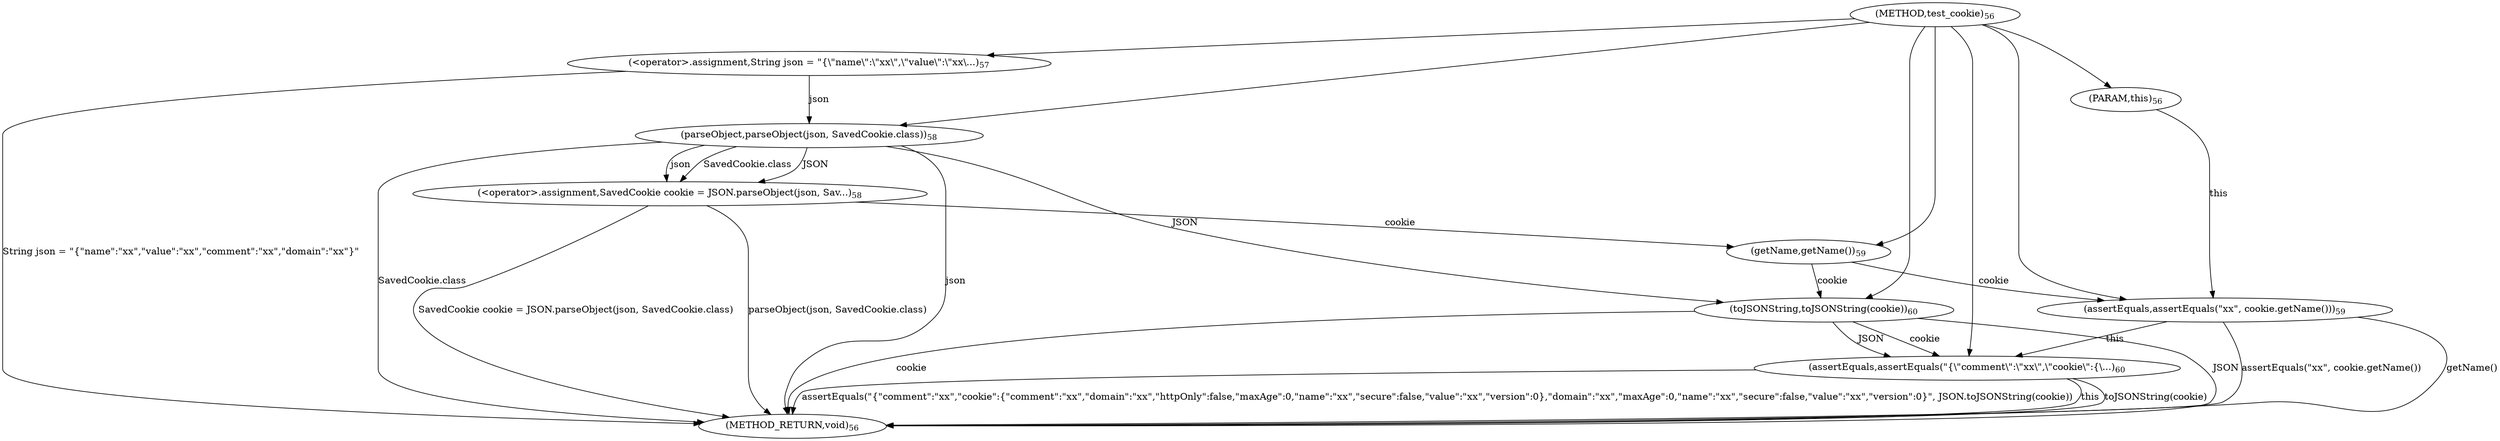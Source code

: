 digraph "test_cookie" {  
"133" [label = <(METHOD,test_cookie)<SUB>56</SUB>> ]
"159" [label = <(METHOD_RETURN,void)<SUB>56</SUB>> ]
"8" [label = <(PARAM,this)<SUB>56</SUB>> ]
"136" [label = <(&lt;operator&gt;.assignment,String json = &quot;{\&quot;name\&quot;:\&quot;xx\&quot;,\&quot;value\&quot;:\&quot;xx\...)<SUB>57</SUB>> ]
"140" [label = <(&lt;operator&gt;.assignment,SavedCookie cookie = JSON.parseObject(json, Sav...)<SUB>58</SUB>> ]
"148" [label = <(assertEquals,assertEquals(&quot;xx&quot;, cookie.getName()))<SUB>59</SUB>> ]
"152" [label = <(assertEquals,assertEquals(&quot;{\&quot;comment\&quot;:\&quot;xx\&quot;,\&quot;cookie\&quot;:{\...)<SUB>60</SUB>> ]
"136" [label = <(&lt;operator&gt;.assignment,String json = &quot;{\&quot;name\&quot;:\&quot;xx\&quot;,\&quot;value\&quot;:\&quot;xx\...)<SUB>57</SUB>> ]
"136" [label = <(&lt;operator&gt;.assignment,String json = &quot;{\&quot;name\&quot;:\&quot;xx\&quot;,\&quot;value\&quot;:\&quot;xx\...)<SUB>57</SUB>> ]
"140" [label = <(&lt;operator&gt;.assignment,SavedCookie cookie = JSON.parseObject(json, Sav...)<SUB>58</SUB>> ]
"140" [label = <(&lt;operator&gt;.assignment,SavedCookie cookie = JSON.parseObject(json, Sav...)<SUB>58</SUB>> ]
"148" [label = <(assertEquals,assertEquals(&quot;xx&quot;, cookie.getName()))<SUB>59</SUB>> ]
"148" [label = <(assertEquals,assertEquals(&quot;xx&quot;, cookie.getName()))<SUB>59</SUB>> ]
"148" [label = <(assertEquals,assertEquals(&quot;xx&quot;, cookie.getName()))<SUB>59</SUB>> ]
"152" [label = <(assertEquals,assertEquals(&quot;{\&quot;comment\&quot;:\&quot;xx\&quot;,\&quot;cookie\&quot;:{\...)<SUB>60</SUB>> ]
"152" [label = <(assertEquals,assertEquals(&quot;{\&quot;comment\&quot;:\&quot;xx\&quot;,\&quot;cookie\&quot;:{\...)<SUB>60</SUB>> ]
"152" [label = <(assertEquals,assertEquals(&quot;{\&quot;comment\&quot;:\&quot;xx\&quot;,\&quot;cookie\&quot;:{\...)<SUB>60</SUB>> ]
"142" [label = <(parseObject,parseObject(json, SavedCookie.class))<SUB>58</SUB>> ]
"142" [label = <(parseObject,parseObject(json, SavedCookie.class))<SUB>58</SUB>> ]
"142" [label = <(parseObject,parseObject(json, SavedCookie.class))<SUB>58</SUB>> ]
"150" [label = <(getName,getName())<SUB>59</SUB>> ]
"154" [label = <(toJSONString,toJSONString(cookie))<SUB>60</SUB>> ]
"154" [label = <(toJSONString,toJSONString(cookie))<SUB>60</SUB>> ]
  "136" -> "159"  [ label = "String json = &quot;{\&quot;name\&quot;:\&quot;xx\&quot;,\&quot;value\&quot;:\&quot;xx\&quot;,\&quot;comment\&quot;:\&quot;xx\&quot;,\&quot;domain\&quot;:\&quot;xx\&quot;}&quot;"] 
  "142" -> "159"  [ label = "json"] 
  "142" -> "159"  [ label = "SavedCookie.class"] 
  "140" -> "159"  [ label = "parseObject(json, SavedCookie.class)"] 
  "140" -> "159"  [ label = "SavedCookie cookie = JSON.parseObject(json, SavedCookie.class)"] 
  "148" -> "159"  [ label = "getName()"] 
  "148" -> "159"  [ label = "assertEquals(&quot;xx&quot;, cookie.getName())"] 
  "152" -> "159"  [ label = "this"] 
  "154" -> "159"  [ label = "JSON"] 
  "154" -> "159"  [ label = "cookie"] 
  "152" -> "159"  [ label = "toJSONString(cookie)"] 
  "152" -> "159"  [ label = "assertEquals(&quot;{\&quot;comment\&quot;:\&quot;xx\&quot;,\&quot;cookie\&quot;:{\&quot;comment\&quot;:\&quot;xx\&quot;,\&quot;domain\&quot;:\&quot;xx\&quot;,\&quot;httpOnly\&quot;:false,\&quot;maxAge\&quot;:0,\&quot;name\&quot;:\&quot;xx\&quot;,\&quot;secure\&quot;:false,\&quot;value\&quot;:\&quot;xx\&quot;,\&quot;version\&quot;:0},\&quot;domain\&quot;:\&quot;xx\&quot;,\&quot;maxAge\&quot;:0,\&quot;name\&quot;:\&quot;xx\&quot;,\&quot;secure\&quot;:false,\&quot;value\&quot;:\&quot;xx\&quot;,\&quot;version\&quot;:0}&quot;, JSON.toJSONString(cookie))"] 
  "133" -> "8" 
  "133" -> "136" 
  "142" -> "140"  [ label = "JSON"] 
  "142" -> "140"  [ label = "json"] 
  "142" -> "140"  [ label = "SavedCookie.class"] 
  "8" -> "148"  [ label = "this"] 
  "133" -> "148" 
  "150" -> "148"  [ label = "cookie"] 
  "148" -> "152"  [ label = "this"] 
  "133" -> "152" 
  "154" -> "152"  [ label = "JSON"] 
  "154" -> "152"  [ label = "cookie"] 
  "133" -> "142" 
  "136" -> "142"  [ label = "json"] 
  "140" -> "150"  [ label = "cookie"] 
  "133" -> "150" 
  "142" -> "154"  [ label = "JSON"] 
  "133" -> "154" 
  "150" -> "154"  [ label = "cookie"] 
}
